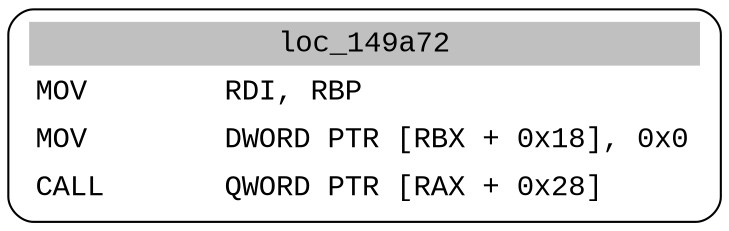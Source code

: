 digraph asm_graph {
1941 [
shape="Mrecord" fontname="Courier New"label =<<table border="0" cellborder="0" cellpadding="3"><tr><td align="center" colspan="2" bgcolor="grey">loc_149a72</td></tr><tr><td align="left">MOV        RDI, RBP</td></tr><tr><td align="left">MOV        DWORD PTR [RBX + 0x18], 0x0</td></tr><tr><td align="left">CALL       QWORD PTR [RAX + 0x28]</td></tr></table>> ];
}